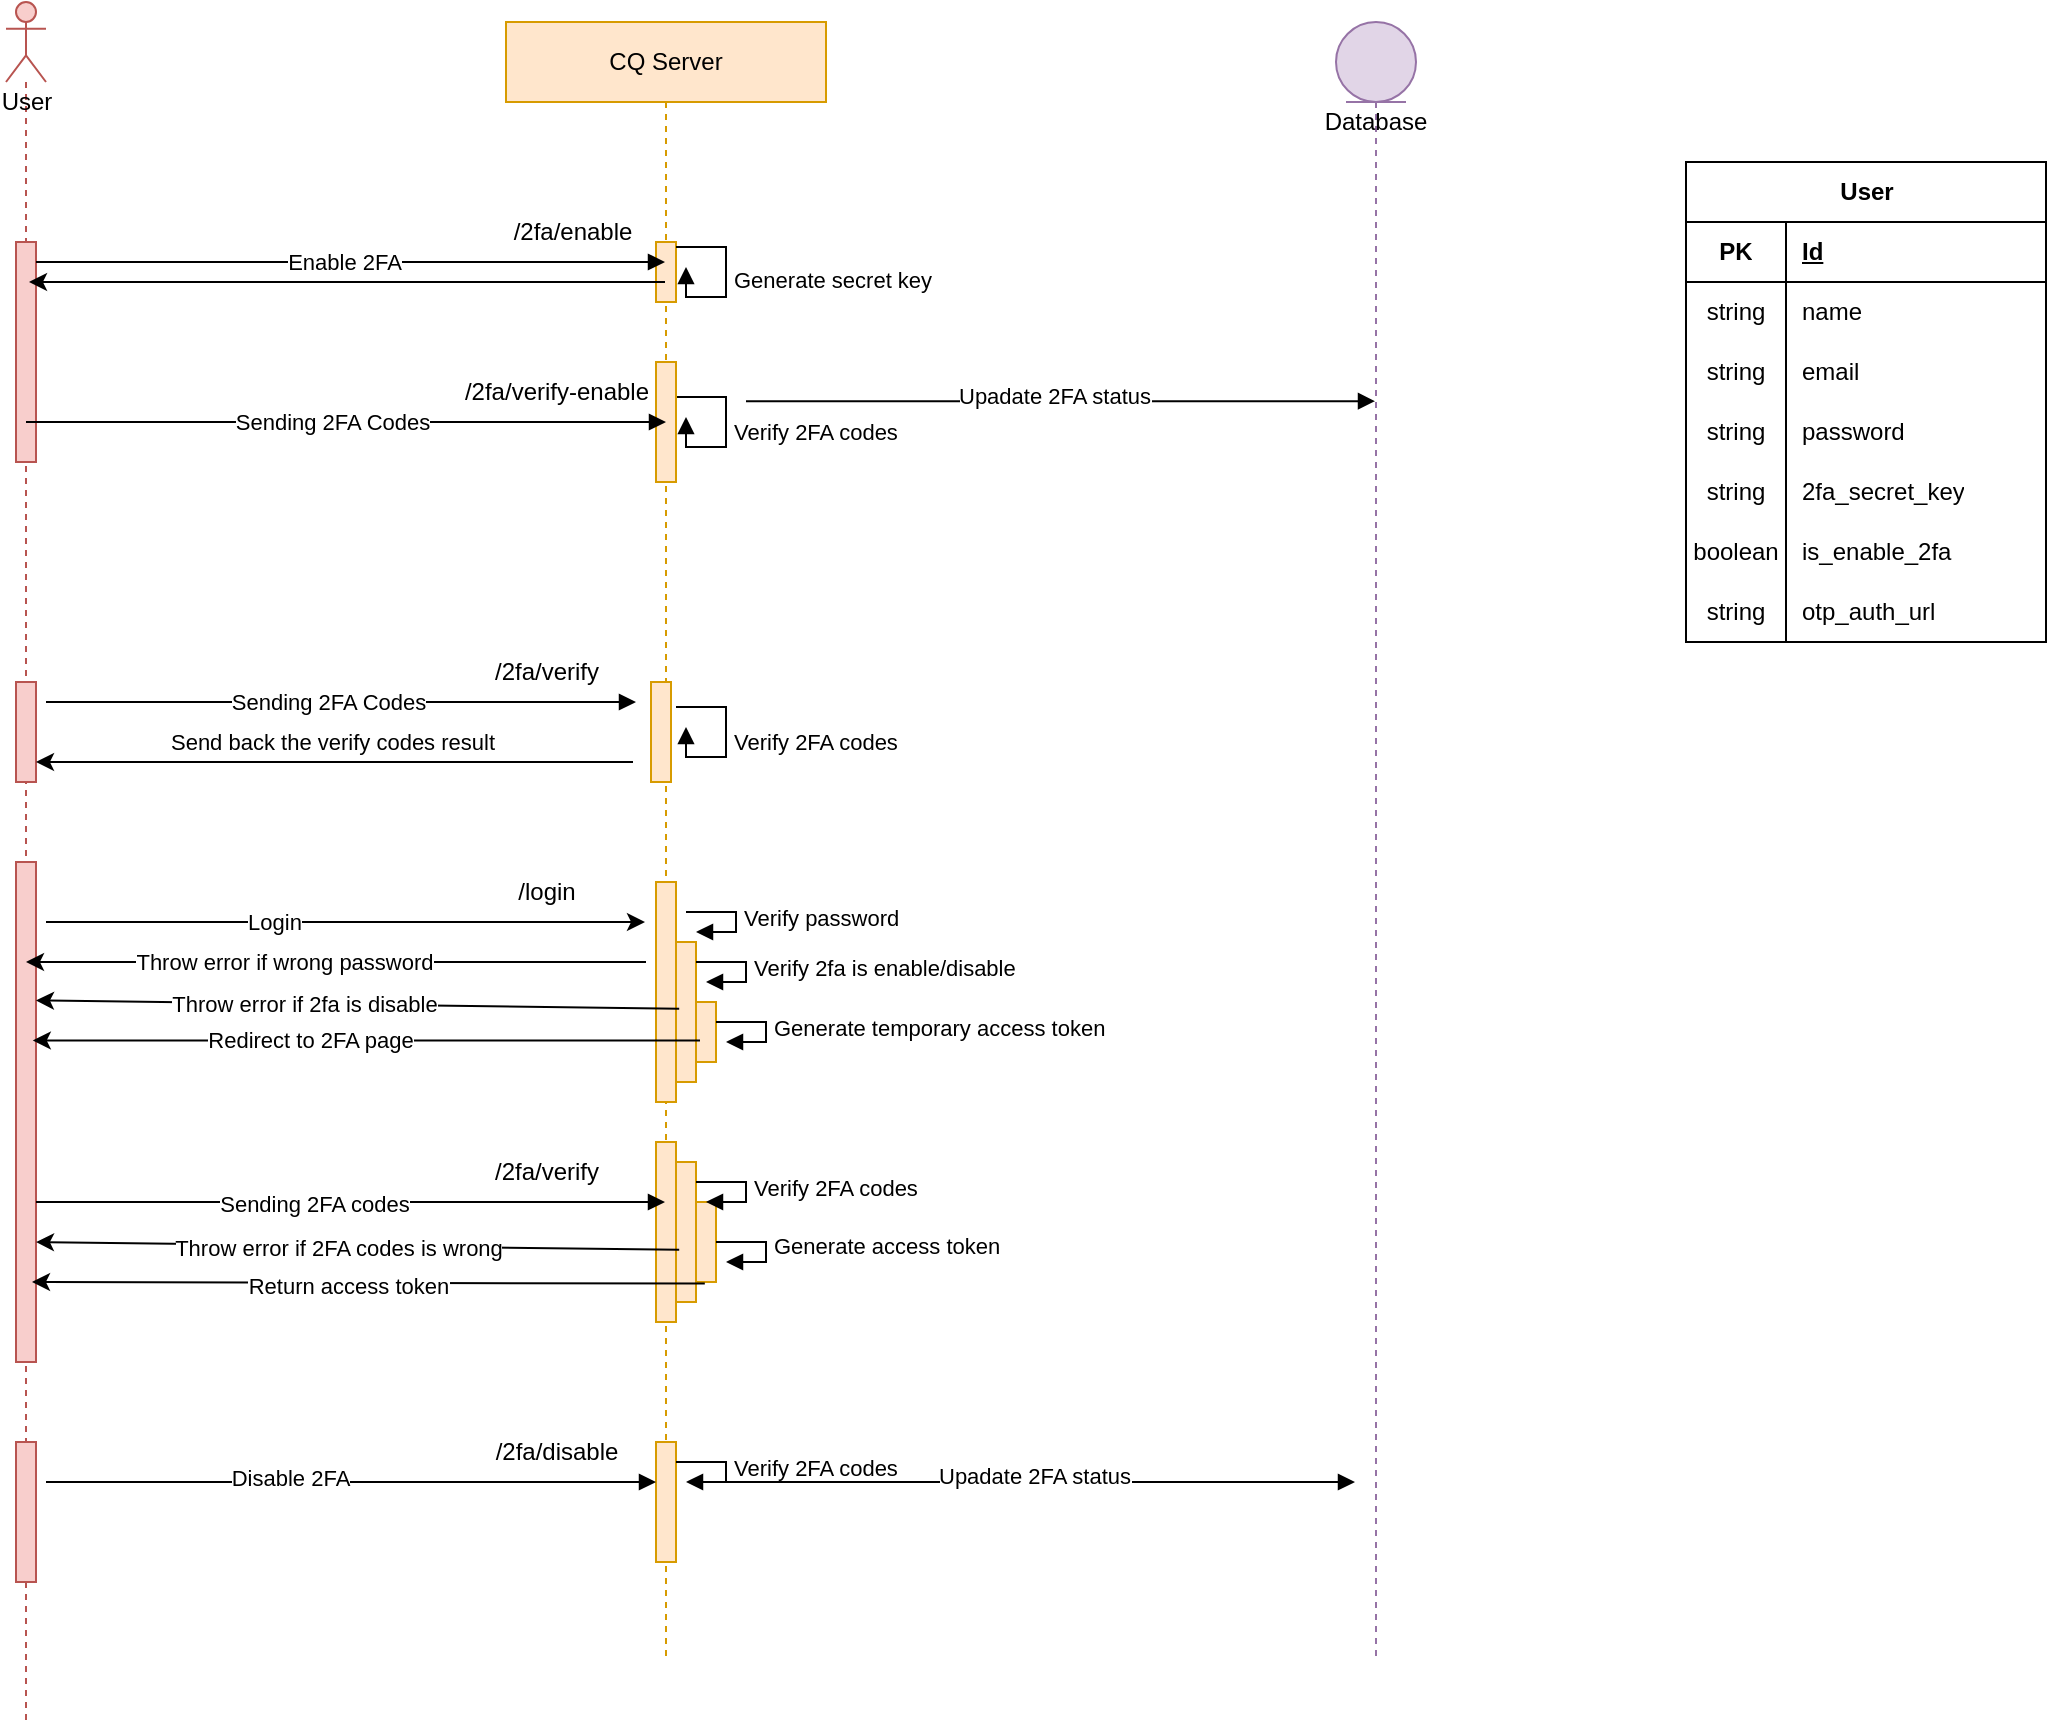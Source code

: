<mxfile version="24.7.6">
  <diagram name="Page-1" id="0Bnyg_5KxDAGfdB3GQrT">
    <mxGraphModel dx="2701" dy="924" grid="1" gridSize="10" guides="1" tooltips="1" connect="1" arrows="1" fold="1" page="1" pageScale="1" pageWidth="850" pageHeight="1100" math="0" shadow="0">
      <root>
        <mxCell id="0" />
        <mxCell id="1" parent="0" />
        <mxCell id="78_CdCyPFsRvzOvAjw7i-1" value="User" style="shape=umlLifeline;participant=umlActor;perimeter=lifelinePerimeter;html=1;container=1;collapsible=0;recursiveResize=0;verticalAlign=top;spacingTop=36;outlineConnect=0;size=40;fillColor=#f8cecc;strokeColor=#b85450;" vertex="1" parent="1">
          <mxGeometry x="-120" y="200" width="20" height="860" as="geometry" />
        </mxCell>
        <mxCell id="78_CdCyPFsRvzOvAjw7i-56" value="" style="html=1;points=[];perimeter=orthogonalPerimeter;fillColor=#f8cecc;strokeColor=#b85450;" vertex="1" parent="78_CdCyPFsRvzOvAjw7i-1">
          <mxGeometry x="5" y="120" width="10" height="110" as="geometry" />
        </mxCell>
        <mxCell id="78_CdCyPFsRvzOvAjw7i-80" value="" style="html=1;points=[];perimeter=orthogonalPerimeter;fillColor=#f8cecc;strokeColor=#b85450;" vertex="1" parent="78_CdCyPFsRvzOvAjw7i-1">
          <mxGeometry x="5" y="430" width="10" height="250" as="geometry" />
        </mxCell>
        <mxCell id="78_CdCyPFsRvzOvAjw7i-134" value="" style="html=1;points=[];perimeter=orthogonalPerimeter;fillColor=#f8cecc;strokeColor=#b85450;" vertex="1" parent="78_CdCyPFsRvzOvAjw7i-1">
          <mxGeometry x="5" y="340" width="10" height="50" as="geometry" />
        </mxCell>
        <mxCell id="78_CdCyPFsRvzOvAjw7i-158" value="" style="html=1;points=[];perimeter=orthogonalPerimeter;fillColor=#f8cecc;strokeColor=#b85450;" vertex="1" parent="78_CdCyPFsRvzOvAjw7i-1">
          <mxGeometry x="5" y="720" width="10" height="70" as="geometry" />
        </mxCell>
        <mxCell id="78_CdCyPFsRvzOvAjw7i-3" value="CQ Server" style="shape=umlLifeline;perimeter=lifelinePerimeter;whiteSpace=wrap;html=1;container=1;collapsible=0;recursiveResize=0;outlineConnect=0;fillColor=#ffe6cc;strokeColor=#d79b00;" vertex="1" parent="1">
          <mxGeometry x="130" y="210" width="160" height="820" as="geometry" />
        </mxCell>
        <mxCell id="78_CdCyPFsRvzOvAjw7i-61" value="" style="html=1;points=[];perimeter=orthogonalPerimeter;fillColor=#ffe6cc;strokeColor=#d79b00;" vertex="1" parent="78_CdCyPFsRvzOvAjw7i-3">
          <mxGeometry x="75" y="110" width="10" height="30" as="geometry" />
        </mxCell>
        <mxCell id="78_CdCyPFsRvzOvAjw7i-84" value="" style="html=1;points=[];perimeter=orthogonalPerimeter;fillColor=#ffe6cc;strokeColor=#d79b00;" vertex="1" parent="78_CdCyPFsRvzOvAjw7i-3">
          <mxGeometry x="75" y="430" width="10" height="110" as="geometry" />
        </mxCell>
        <mxCell id="78_CdCyPFsRvzOvAjw7i-92" value="Verify 2FA codes" style="edgeStyle=orthogonalEdgeStyle;html=1;align=left;spacingLeft=2;endArrow=block;rounded=0;entryX=1;entryY=0;" edge="1" parent="78_CdCyPFsRvzOvAjw7i-3">
          <mxGeometry x="-0.012" relative="1" as="geometry">
            <mxPoint x="85" y="187.5" as="sourcePoint" />
            <Array as="points">
              <mxPoint x="110" y="187.5" />
              <mxPoint x="110" y="212.5" />
              <mxPoint x="90" y="212.5" />
            </Array>
            <mxPoint x="90" y="197.5" as="targetPoint" />
            <mxPoint as="offset" />
          </mxGeometry>
        </mxCell>
        <mxCell id="78_CdCyPFsRvzOvAjw7i-100" value="" style="html=1;points=[];perimeter=orthogonalPerimeter;fillColor=#ffe6cc;strokeColor=#d79b00;" vertex="1" parent="78_CdCyPFsRvzOvAjw7i-3">
          <mxGeometry x="75" y="560" width="10" height="90" as="geometry" />
        </mxCell>
        <mxCell id="78_CdCyPFsRvzOvAjw7i-135" value="" style="html=1;points=[];perimeter=orthogonalPerimeter;fillColor=#ffe6cc;strokeColor=#d79b00;" vertex="1" parent="78_CdCyPFsRvzOvAjw7i-3">
          <mxGeometry x="72.5" y="330" width="10" height="50" as="geometry" />
        </mxCell>
        <mxCell id="78_CdCyPFsRvzOvAjw7i-136" value="Verify 2FA codes" style="edgeStyle=orthogonalEdgeStyle;html=1;align=left;spacingLeft=2;endArrow=block;rounded=0;entryX=1;entryY=0;" edge="1" parent="78_CdCyPFsRvzOvAjw7i-3">
          <mxGeometry x="-0.012" relative="1" as="geometry">
            <mxPoint x="85" y="342.5" as="sourcePoint" />
            <Array as="points">
              <mxPoint x="110" y="342.5" />
              <mxPoint x="110" y="367.5" />
              <mxPoint x="90" y="367.5" />
            </Array>
            <mxPoint x="90" y="352.5" as="targetPoint" />
            <mxPoint as="offset" />
          </mxGeometry>
        </mxCell>
        <mxCell id="78_CdCyPFsRvzOvAjw7i-149" value="/2fa/enable" style="text;html=1;align=center;verticalAlign=middle;resizable=0;points=[];autosize=1;strokeColor=none;fillColor=none;" vertex="1" parent="78_CdCyPFsRvzOvAjw7i-3">
          <mxGeometry x="-7.5" y="90" width="80" height="30" as="geometry" />
        </mxCell>
        <mxCell id="78_CdCyPFsRvzOvAjw7i-150" value="Generate secret key" style="edgeStyle=orthogonalEdgeStyle;html=1;align=left;spacingLeft=2;endArrow=block;rounded=0;entryX=1;entryY=0;" edge="1" parent="78_CdCyPFsRvzOvAjw7i-3">
          <mxGeometry x="-0.012" relative="1" as="geometry">
            <mxPoint x="85" y="112.48" as="sourcePoint" />
            <Array as="points">
              <mxPoint x="110" y="112.48" />
              <mxPoint x="110" y="137.48" />
              <mxPoint x="90" y="137.48" />
            </Array>
            <mxPoint x="90" y="122.48" as="targetPoint" />
            <mxPoint as="offset" />
          </mxGeometry>
        </mxCell>
        <mxCell id="78_CdCyPFsRvzOvAjw7i-151" value="" style="html=1;points=[];perimeter=orthogonalPerimeter;fillColor=#ffe6cc;strokeColor=#d79b00;" vertex="1" parent="78_CdCyPFsRvzOvAjw7i-3">
          <mxGeometry x="75" y="170" width="10" height="60" as="geometry" />
        </mxCell>
        <mxCell id="78_CdCyPFsRvzOvAjw7i-152" value="/2fa/verify-enable" style="text;html=1;align=center;verticalAlign=middle;resizable=0;points=[];autosize=1;strokeColor=none;fillColor=none;" vertex="1" parent="78_CdCyPFsRvzOvAjw7i-3">
          <mxGeometry x="-35" y="170" width="120" height="30" as="geometry" />
        </mxCell>
        <mxCell id="78_CdCyPFsRvzOvAjw7i-89" value="Verify password" style="edgeStyle=orthogonalEdgeStyle;html=1;align=left;spacingLeft=2;endArrow=block;rounded=0;entryX=1;entryY=0;" edge="1" parent="78_CdCyPFsRvzOvAjw7i-3">
          <mxGeometry relative="1" as="geometry">
            <mxPoint x="90" y="445" as="sourcePoint" />
            <Array as="points">
              <mxPoint x="115" y="445" />
              <mxPoint x="115" y="455" />
            </Array>
            <mxPoint x="95" y="455" as="targetPoint" />
          </mxGeometry>
        </mxCell>
        <mxCell id="78_CdCyPFsRvzOvAjw7i-154" value="/2fa/verify" style="text;html=1;align=center;verticalAlign=middle;resizable=0;points=[];autosize=1;strokeColor=none;fillColor=none;" vertex="1" parent="78_CdCyPFsRvzOvAjw7i-3">
          <mxGeometry x="-20" y="310" width="80" height="30" as="geometry" />
        </mxCell>
        <mxCell id="78_CdCyPFsRvzOvAjw7i-156" value="/login" style="text;html=1;align=center;verticalAlign=middle;resizable=0;points=[];autosize=1;strokeColor=none;fillColor=none;" vertex="1" parent="78_CdCyPFsRvzOvAjw7i-3">
          <mxGeometry x="-5" y="420" width="50" height="30" as="geometry" />
        </mxCell>
        <mxCell id="78_CdCyPFsRvzOvAjw7i-157" value="/2fa/verify" style="text;html=1;align=center;verticalAlign=middle;resizable=0;points=[];autosize=1;strokeColor=none;fillColor=none;" vertex="1" parent="78_CdCyPFsRvzOvAjw7i-3">
          <mxGeometry x="-20" y="560" width="80" height="30" as="geometry" />
        </mxCell>
        <mxCell id="78_CdCyPFsRvzOvAjw7i-160" value="" style="html=1;points=[];perimeter=orthogonalPerimeter;fillColor=#ffe6cc;strokeColor=#d79b00;" vertex="1" parent="78_CdCyPFsRvzOvAjw7i-3">
          <mxGeometry x="75" y="710" width="10" height="60" as="geometry" />
        </mxCell>
        <mxCell id="78_CdCyPFsRvzOvAjw7i-162" value="/2fa/disable" style="text;html=1;align=center;verticalAlign=middle;resizable=0;points=[];autosize=1;strokeColor=none;fillColor=none;" vertex="1" parent="78_CdCyPFsRvzOvAjw7i-3">
          <mxGeometry x="-15" y="700" width="80" height="30" as="geometry" />
        </mxCell>
        <mxCell id="78_CdCyPFsRvzOvAjw7i-168" value="Verify 2FA codes" style="edgeStyle=orthogonalEdgeStyle;html=1;align=left;spacingLeft=2;endArrow=block;rounded=0;entryX=1;entryY=0;" edge="1" parent="78_CdCyPFsRvzOvAjw7i-3">
          <mxGeometry relative="1" as="geometry">
            <mxPoint x="85" y="720" as="sourcePoint" />
            <Array as="points">
              <mxPoint x="110" y="720" />
              <mxPoint x="110" y="730" />
            </Array>
            <mxPoint x="90" y="730" as="targetPoint" />
          </mxGeometry>
        </mxCell>
        <mxCell id="78_CdCyPFsRvzOvAjw7i-191" value="" style="html=1;points=[];perimeter=orthogonalPerimeter;fillColor=#ffe6cc;strokeColor=#d79b00;" vertex="1" parent="78_CdCyPFsRvzOvAjw7i-3">
          <mxGeometry x="85" y="460" width="10" height="70" as="geometry" />
        </mxCell>
        <mxCell id="78_CdCyPFsRvzOvAjw7i-190" value="Verify 2fa is enable/disable" style="edgeStyle=orthogonalEdgeStyle;html=1;align=left;spacingLeft=2;endArrow=block;rounded=0;entryX=1;entryY=0;" edge="1" parent="78_CdCyPFsRvzOvAjw7i-3">
          <mxGeometry relative="1" as="geometry">
            <mxPoint x="95" y="470" as="sourcePoint" />
            <Array as="points">
              <mxPoint x="120" y="470" />
              <mxPoint x="120" y="480" />
            </Array>
            <mxPoint x="100" y="480" as="targetPoint" />
          </mxGeometry>
        </mxCell>
        <mxCell id="78_CdCyPFsRvzOvAjw7i-196" value="" style="endArrow=classic;html=1;rounded=0;" edge="1" parent="78_CdCyPFsRvzOvAjw7i-3" target="78_CdCyPFsRvzOvAjw7i-1">
          <mxGeometry width="50" height="50" relative="1" as="geometry">
            <mxPoint x="70" y="470" as="sourcePoint" />
            <mxPoint x="132.5" y="420" as="targetPoint" />
          </mxGeometry>
        </mxCell>
        <mxCell id="78_CdCyPFsRvzOvAjw7i-197" value="Throw error if wrong password" style="edgeLabel;html=1;align=center;verticalAlign=middle;resizable=0;points=[];" vertex="1" connectable="0" parent="78_CdCyPFsRvzOvAjw7i-196">
          <mxGeometry x="0.169" relative="1" as="geometry">
            <mxPoint as="offset" />
          </mxGeometry>
        </mxCell>
        <mxCell id="78_CdCyPFsRvzOvAjw7i-200" value="" style="html=1;points=[];perimeter=orthogonalPerimeter;fillColor=#ffe6cc;strokeColor=#d79b00;" vertex="1" parent="78_CdCyPFsRvzOvAjw7i-3">
          <mxGeometry x="95" y="490" width="10" height="30" as="geometry" />
        </mxCell>
        <mxCell id="78_CdCyPFsRvzOvAjw7i-155" value="Generate temporary access token" style="edgeStyle=orthogonalEdgeStyle;html=1;align=left;spacingLeft=2;endArrow=block;rounded=0;entryX=1;entryY=0;" edge="1" parent="78_CdCyPFsRvzOvAjw7i-3">
          <mxGeometry relative="1" as="geometry">
            <mxPoint x="105" y="500" as="sourcePoint" />
            <Array as="points">
              <mxPoint x="130" y="500" />
              <mxPoint x="130" y="510" />
            </Array>
            <mxPoint x="110" y="510" as="targetPoint" />
          </mxGeometry>
        </mxCell>
        <mxCell id="78_CdCyPFsRvzOvAjw7i-203" value="" style="html=1;points=[];perimeter=orthogonalPerimeter;fillColor=#ffe6cc;strokeColor=#d79b00;" vertex="1" parent="78_CdCyPFsRvzOvAjw7i-3">
          <mxGeometry x="85" y="570" width="10" height="70" as="geometry" />
        </mxCell>
        <mxCell id="78_CdCyPFsRvzOvAjw7i-204" value="" style="html=1;points=[];perimeter=orthogonalPerimeter;fillColor=#ffe6cc;strokeColor=#d79b00;" vertex="1" parent="78_CdCyPFsRvzOvAjw7i-3">
          <mxGeometry x="95" y="590" width="10" height="40" as="geometry" />
        </mxCell>
        <mxCell id="78_CdCyPFsRvzOvAjw7i-208" value="Generate access token" style="edgeStyle=orthogonalEdgeStyle;html=1;align=left;spacingLeft=2;endArrow=block;rounded=0;entryX=1;entryY=0;" edge="1" parent="78_CdCyPFsRvzOvAjw7i-3">
          <mxGeometry x="-0.012" relative="1" as="geometry">
            <mxPoint x="105" y="610" as="sourcePoint" />
            <Array as="points">
              <mxPoint x="130" y="610" />
              <mxPoint x="130" y="620" />
            </Array>
            <mxPoint x="110" y="620" as="targetPoint" />
            <mxPoint as="offset" />
          </mxGeometry>
        </mxCell>
        <mxCell id="78_CdCyPFsRvzOvAjw7i-99" value="Verify 2FA codes" style="edgeStyle=orthogonalEdgeStyle;html=1;align=left;spacingLeft=2;endArrow=block;rounded=0;entryX=1;entryY=0;" edge="1" parent="78_CdCyPFsRvzOvAjw7i-3">
          <mxGeometry relative="1" as="geometry">
            <mxPoint x="95" y="580" as="sourcePoint" />
            <Array as="points">
              <mxPoint x="120" y="580" />
              <mxPoint x="120" y="590" />
            </Array>
            <mxPoint x="100" y="590" as="targetPoint" />
          </mxGeometry>
        </mxCell>
        <mxCell id="78_CdCyPFsRvzOvAjw7i-209" value="" style="endArrow=classic;html=1;rounded=0;exitX=0.44;exitY=1.02;exitDx=0;exitDy=0;exitPerimeter=0;" edge="1" parent="78_CdCyPFsRvzOvAjw7i-3" source="78_CdCyPFsRvzOvAjw7i-204">
          <mxGeometry width="50" height="50" relative="1" as="geometry">
            <mxPoint x="85" y="634" as="sourcePoint" />
            <mxPoint x="-237" y="630" as="targetPoint" />
          </mxGeometry>
        </mxCell>
        <mxCell id="78_CdCyPFsRvzOvAjw7i-210" value="Return access token" style="edgeLabel;html=1;align=center;verticalAlign=middle;resizable=0;points=[];" vertex="1" connectable="0" parent="78_CdCyPFsRvzOvAjw7i-209">
          <mxGeometry x="0.064" y="1" relative="1" as="geometry">
            <mxPoint as="offset" />
          </mxGeometry>
        </mxCell>
        <mxCell id="78_CdCyPFsRvzOvAjw7i-22" value="Database" style="shape=umlLifeline;participant=umlEntity;perimeter=lifelinePerimeter;whiteSpace=wrap;html=1;container=1;collapsible=0;recursiveResize=0;verticalAlign=top;spacingTop=36;outlineConnect=0;fillColor=#e1d5e7;strokeColor=#9673a6;" vertex="1" parent="1">
          <mxGeometry x="545" y="210" width="40" height="820" as="geometry" />
        </mxCell>
        <mxCell id="78_CdCyPFsRvzOvAjw7i-73" value="" style="html=1;verticalAlign=bottom;endArrow=block;rounded=0;" edge="1" parent="1" target="78_CdCyPFsRvzOvAjw7i-3">
          <mxGeometry relative="1" as="geometry">
            <mxPoint x="-105" y="330" as="sourcePoint" />
            <mxPoint x="190" y="330" as="targetPoint" />
          </mxGeometry>
        </mxCell>
        <mxCell id="78_CdCyPFsRvzOvAjw7i-74" value="" style="endArrow=classic;html=1;rounded=0;entryX=1.1;entryY=0.117;entryDx=0;entryDy=0;entryPerimeter=0;" edge="1" parent="1" source="78_CdCyPFsRvzOvAjw7i-3">
          <mxGeometry relative="1" as="geometry">
            <mxPoint x="190" y="340" as="sourcePoint" />
            <mxPoint x="-108.5" y="340.0" as="targetPoint" />
          </mxGeometry>
        </mxCell>
        <mxCell id="78_CdCyPFsRvzOvAjw7i-75" value="Enable 2FA" style="edgeLabel;html=1;align=center;verticalAlign=middle;resizable=0;points=[];" vertex="1" connectable="0" parent="78_CdCyPFsRvzOvAjw7i-74">
          <mxGeometry x="0.019" y="1" relative="1" as="geometry">
            <mxPoint x="1" y="-11" as="offset" />
          </mxGeometry>
        </mxCell>
        <mxCell id="78_CdCyPFsRvzOvAjw7i-78" value="" style="html=1;verticalAlign=bottom;endArrow=block;rounded=0;" edge="1" parent="1">
          <mxGeometry relative="1" as="geometry">
            <mxPoint x="250" y="399.6" as="sourcePoint" />
            <mxPoint x="564.5" y="399.6" as="targetPoint" />
          </mxGeometry>
        </mxCell>
        <mxCell id="78_CdCyPFsRvzOvAjw7i-79" value="Upadate 2FA status" style="edgeLabel;html=1;align=center;verticalAlign=middle;resizable=0;points=[];" vertex="1" connectable="0" parent="78_CdCyPFsRvzOvAjw7i-78">
          <mxGeometry x="-0.025" y="3" relative="1" as="geometry">
            <mxPoint as="offset" />
          </mxGeometry>
        </mxCell>
        <mxCell id="78_CdCyPFsRvzOvAjw7i-82" value="" style="endArrow=classic;html=1;rounded=0;" edge="1" parent="1">
          <mxGeometry width="50" height="50" relative="1" as="geometry">
            <mxPoint x="-100" y="660" as="sourcePoint" />
            <mxPoint x="199.5" y="660" as="targetPoint" />
          </mxGeometry>
        </mxCell>
        <mxCell id="78_CdCyPFsRvzOvAjw7i-83" value="Login" style="edgeLabel;html=1;align=center;verticalAlign=middle;resizable=0;points=[];" vertex="1" connectable="0" parent="78_CdCyPFsRvzOvAjw7i-82">
          <mxGeometry x="-0.239" relative="1" as="geometry">
            <mxPoint as="offset" />
          </mxGeometry>
        </mxCell>
        <mxCell id="78_CdCyPFsRvzOvAjw7i-97" value="" style="html=1;verticalAlign=bottom;endArrow=block;rounded=0;" edge="1" parent="1" target="78_CdCyPFsRvzOvAjw7i-3">
          <mxGeometry relative="1" as="geometry">
            <mxPoint x="-105" y="800" as="sourcePoint" />
            <mxPoint x="190" y="800" as="targetPoint" />
          </mxGeometry>
        </mxCell>
        <mxCell id="78_CdCyPFsRvzOvAjw7i-98" value="Sending 2FA codes" style="edgeLabel;html=1;align=center;verticalAlign=middle;resizable=0;points=[];" vertex="1" connectable="0" parent="78_CdCyPFsRvzOvAjw7i-97">
          <mxGeometry x="-0.117" y="-1" relative="1" as="geometry">
            <mxPoint as="offset" />
          </mxGeometry>
        </mxCell>
        <mxCell id="78_CdCyPFsRvzOvAjw7i-104" value="User" style="shape=table;startSize=30;container=1;collapsible=1;childLayout=tableLayout;fixedRows=1;rowLines=0;fontStyle=1;align=center;resizeLast=1;html=1;" vertex="1" parent="1">
          <mxGeometry x="720" y="280" width="180" height="240" as="geometry" />
        </mxCell>
        <mxCell id="78_CdCyPFsRvzOvAjw7i-105" value="" style="shape=tableRow;horizontal=0;startSize=0;swimlaneHead=0;swimlaneBody=0;fillColor=none;collapsible=0;dropTarget=0;points=[[0,0.5],[1,0.5]];portConstraint=eastwest;top=0;left=0;right=0;bottom=1;" vertex="1" parent="78_CdCyPFsRvzOvAjw7i-104">
          <mxGeometry y="30" width="180" height="30" as="geometry" />
        </mxCell>
        <mxCell id="78_CdCyPFsRvzOvAjw7i-106" value="PK" style="shape=partialRectangle;connectable=0;fillColor=none;top=0;left=0;bottom=0;right=0;fontStyle=1;overflow=hidden;whiteSpace=wrap;html=1;" vertex="1" parent="78_CdCyPFsRvzOvAjw7i-105">
          <mxGeometry width="50" height="30" as="geometry">
            <mxRectangle width="50" height="30" as="alternateBounds" />
          </mxGeometry>
        </mxCell>
        <mxCell id="78_CdCyPFsRvzOvAjw7i-107" value="Id" style="shape=partialRectangle;connectable=0;fillColor=none;top=0;left=0;bottom=0;right=0;align=left;spacingLeft=6;fontStyle=5;overflow=hidden;whiteSpace=wrap;html=1;" vertex="1" parent="78_CdCyPFsRvzOvAjw7i-105">
          <mxGeometry x="50" width="130" height="30" as="geometry">
            <mxRectangle width="130" height="30" as="alternateBounds" />
          </mxGeometry>
        </mxCell>
        <mxCell id="78_CdCyPFsRvzOvAjw7i-108" value="" style="shape=tableRow;horizontal=0;startSize=0;swimlaneHead=0;swimlaneBody=0;fillColor=none;collapsible=0;dropTarget=0;points=[[0,0.5],[1,0.5]];portConstraint=eastwest;top=0;left=0;right=0;bottom=0;" vertex="1" parent="78_CdCyPFsRvzOvAjw7i-104">
          <mxGeometry y="60" width="180" height="30" as="geometry" />
        </mxCell>
        <mxCell id="78_CdCyPFsRvzOvAjw7i-109" value="string" style="shape=partialRectangle;connectable=0;fillColor=none;top=0;left=0;bottom=0;right=0;editable=1;overflow=hidden;whiteSpace=wrap;html=1;" vertex="1" parent="78_CdCyPFsRvzOvAjw7i-108">
          <mxGeometry width="50" height="30" as="geometry">
            <mxRectangle width="50" height="30" as="alternateBounds" />
          </mxGeometry>
        </mxCell>
        <mxCell id="78_CdCyPFsRvzOvAjw7i-110" value="name" style="shape=partialRectangle;connectable=0;fillColor=none;top=0;left=0;bottom=0;right=0;align=left;spacingLeft=6;overflow=hidden;whiteSpace=wrap;html=1;" vertex="1" parent="78_CdCyPFsRvzOvAjw7i-108">
          <mxGeometry x="50" width="130" height="30" as="geometry">
            <mxRectangle width="130" height="30" as="alternateBounds" />
          </mxGeometry>
        </mxCell>
        <mxCell id="78_CdCyPFsRvzOvAjw7i-111" value="" style="shape=tableRow;horizontal=0;startSize=0;swimlaneHead=0;swimlaneBody=0;fillColor=none;collapsible=0;dropTarget=0;points=[[0,0.5],[1,0.5]];portConstraint=eastwest;top=0;left=0;right=0;bottom=0;" vertex="1" parent="78_CdCyPFsRvzOvAjw7i-104">
          <mxGeometry y="90" width="180" height="30" as="geometry" />
        </mxCell>
        <mxCell id="78_CdCyPFsRvzOvAjw7i-112" value="string" style="shape=partialRectangle;connectable=0;fillColor=none;top=0;left=0;bottom=0;right=0;editable=1;overflow=hidden;whiteSpace=wrap;html=1;" vertex="1" parent="78_CdCyPFsRvzOvAjw7i-111">
          <mxGeometry width="50" height="30" as="geometry">
            <mxRectangle width="50" height="30" as="alternateBounds" />
          </mxGeometry>
        </mxCell>
        <mxCell id="78_CdCyPFsRvzOvAjw7i-113" value="email" style="shape=partialRectangle;connectable=0;fillColor=none;top=0;left=0;bottom=0;right=0;align=left;spacingLeft=6;overflow=hidden;whiteSpace=wrap;html=1;" vertex="1" parent="78_CdCyPFsRvzOvAjw7i-111">
          <mxGeometry x="50" width="130" height="30" as="geometry">
            <mxRectangle width="130" height="30" as="alternateBounds" />
          </mxGeometry>
        </mxCell>
        <mxCell id="78_CdCyPFsRvzOvAjw7i-114" value="" style="shape=tableRow;horizontal=0;startSize=0;swimlaneHead=0;swimlaneBody=0;fillColor=none;collapsible=0;dropTarget=0;points=[[0,0.5],[1,0.5]];portConstraint=eastwest;top=0;left=0;right=0;bottom=0;" vertex="1" parent="78_CdCyPFsRvzOvAjw7i-104">
          <mxGeometry y="120" width="180" height="30" as="geometry" />
        </mxCell>
        <mxCell id="78_CdCyPFsRvzOvAjw7i-115" value="string" style="shape=partialRectangle;connectable=0;fillColor=none;top=0;left=0;bottom=0;right=0;editable=1;overflow=hidden;whiteSpace=wrap;html=1;" vertex="1" parent="78_CdCyPFsRvzOvAjw7i-114">
          <mxGeometry width="50" height="30" as="geometry">
            <mxRectangle width="50" height="30" as="alternateBounds" />
          </mxGeometry>
        </mxCell>
        <mxCell id="78_CdCyPFsRvzOvAjw7i-116" value="password" style="shape=partialRectangle;connectable=0;fillColor=none;top=0;left=0;bottom=0;right=0;align=left;spacingLeft=6;overflow=hidden;whiteSpace=wrap;html=1;" vertex="1" parent="78_CdCyPFsRvzOvAjw7i-114">
          <mxGeometry x="50" width="130" height="30" as="geometry">
            <mxRectangle width="130" height="30" as="alternateBounds" />
          </mxGeometry>
        </mxCell>
        <mxCell id="78_CdCyPFsRvzOvAjw7i-117" value="" style="shape=tableRow;horizontal=0;startSize=0;swimlaneHead=0;swimlaneBody=0;fillColor=none;collapsible=0;dropTarget=0;points=[[0,0.5],[1,0.5]];portConstraint=eastwest;top=0;left=0;right=0;bottom=0;" vertex="1" parent="78_CdCyPFsRvzOvAjw7i-104">
          <mxGeometry y="150" width="180" height="30" as="geometry" />
        </mxCell>
        <mxCell id="78_CdCyPFsRvzOvAjw7i-118" value="string" style="shape=partialRectangle;connectable=0;fillColor=none;top=0;left=0;bottom=0;right=0;editable=1;overflow=hidden;whiteSpace=wrap;html=1;" vertex="1" parent="78_CdCyPFsRvzOvAjw7i-117">
          <mxGeometry width="50" height="30" as="geometry">
            <mxRectangle width="50" height="30" as="alternateBounds" />
          </mxGeometry>
        </mxCell>
        <mxCell id="78_CdCyPFsRvzOvAjw7i-119" value="2fa_secret_key" style="shape=partialRectangle;connectable=0;fillColor=none;top=0;left=0;bottom=0;right=0;align=left;spacingLeft=6;overflow=hidden;whiteSpace=wrap;html=1;" vertex="1" parent="78_CdCyPFsRvzOvAjw7i-117">
          <mxGeometry x="50" width="130" height="30" as="geometry">
            <mxRectangle width="130" height="30" as="alternateBounds" />
          </mxGeometry>
        </mxCell>
        <mxCell id="78_CdCyPFsRvzOvAjw7i-120" value="" style="shape=tableRow;horizontal=0;startSize=0;swimlaneHead=0;swimlaneBody=0;fillColor=none;collapsible=0;dropTarget=0;points=[[0,0.5],[1,0.5]];portConstraint=eastwest;top=0;left=0;right=0;bottom=0;" vertex="1" parent="78_CdCyPFsRvzOvAjw7i-104">
          <mxGeometry y="180" width="180" height="30" as="geometry" />
        </mxCell>
        <mxCell id="78_CdCyPFsRvzOvAjw7i-121" value="" style="shape=partialRectangle;connectable=0;fillColor=none;top=0;left=0;bottom=0;right=0;editable=1;overflow=hidden;whiteSpace=wrap;html=1;" vertex="1" parent="78_CdCyPFsRvzOvAjw7i-120">
          <mxGeometry width="50" height="30" as="geometry">
            <mxRectangle width="50" height="30" as="alternateBounds" />
          </mxGeometry>
        </mxCell>
        <mxCell id="78_CdCyPFsRvzOvAjw7i-122" value="" style="shape=partialRectangle;connectable=0;fillColor=none;top=0;left=0;bottom=0;right=0;align=left;spacingLeft=6;overflow=hidden;whiteSpace=wrap;html=1;" vertex="1" parent="78_CdCyPFsRvzOvAjw7i-120">
          <mxGeometry x="50" width="130" height="30" as="geometry">
            <mxRectangle width="130" height="30" as="alternateBounds" />
          </mxGeometry>
        </mxCell>
        <mxCell id="78_CdCyPFsRvzOvAjw7i-126" value="" style="shape=tableRow;horizontal=0;startSize=0;swimlaneHead=0;swimlaneBody=0;fillColor=none;collapsible=0;dropTarget=0;points=[[0,0.5],[1,0.5]];portConstraint=eastwest;top=0;left=0;right=0;bottom=0;" vertex="1" parent="78_CdCyPFsRvzOvAjw7i-104">
          <mxGeometry y="210" width="180" height="30" as="geometry" />
        </mxCell>
        <mxCell id="78_CdCyPFsRvzOvAjw7i-127" value="" style="shape=partialRectangle;connectable=0;fillColor=none;top=0;left=0;bottom=0;right=0;editable=1;overflow=hidden;whiteSpace=wrap;html=1;" vertex="1" parent="78_CdCyPFsRvzOvAjw7i-126">
          <mxGeometry width="50" height="30" as="geometry">
            <mxRectangle width="50" height="30" as="alternateBounds" />
          </mxGeometry>
        </mxCell>
        <mxCell id="78_CdCyPFsRvzOvAjw7i-128" value="" style="shape=partialRectangle;connectable=0;fillColor=none;top=0;left=0;bottom=0;right=0;align=left;spacingLeft=6;overflow=hidden;whiteSpace=wrap;html=1;" vertex="1" parent="78_CdCyPFsRvzOvAjw7i-126">
          <mxGeometry x="50" width="130" height="30" as="geometry">
            <mxRectangle width="130" height="30" as="alternateBounds" />
          </mxGeometry>
        </mxCell>
        <mxCell id="78_CdCyPFsRvzOvAjw7i-130" value="boolean" style="shape=partialRectangle;connectable=0;fillColor=none;top=0;left=0;bottom=0;right=0;editable=1;overflow=hidden;whiteSpace=wrap;html=1;" vertex="1" parent="1">
          <mxGeometry x="720" y="460" width="50" height="30" as="geometry">
            <mxRectangle width="50" height="30" as="alternateBounds" />
          </mxGeometry>
        </mxCell>
        <mxCell id="78_CdCyPFsRvzOvAjw7i-131" value="is_enable_2fa" style="shape=partialRectangle;connectable=0;fillColor=none;top=0;left=0;bottom=0;right=0;align=left;spacingLeft=6;overflow=hidden;whiteSpace=wrap;html=1;" vertex="1" parent="1">
          <mxGeometry x="770" y="460" width="130" height="30" as="geometry">
            <mxRectangle width="130" height="30" as="alternateBounds" />
          </mxGeometry>
        </mxCell>
        <mxCell id="78_CdCyPFsRvzOvAjw7i-132" value="" style="html=1;verticalAlign=bottom;endArrow=block;rounded=0;" edge="1" parent="1">
          <mxGeometry relative="1" as="geometry">
            <mxPoint x="-110" y="410" as="sourcePoint" />
            <mxPoint x="210" y="410" as="targetPoint" />
          </mxGeometry>
        </mxCell>
        <mxCell id="78_CdCyPFsRvzOvAjw7i-133" value="Sending 2FA Codes" style="edgeLabel;html=1;align=center;verticalAlign=middle;resizable=0;points=[];" vertex="1" connectable="0" parent="78_CdCyPFsRvzOvAjw7i-132">
          <mxGeometry x="-0.044" relative="1" as="geometry">
            <mxPoint as="offset" />
          </mxGeometry>
        </mxCell>
        <mxCell id="78_CdCyPFsRvzOvAjw7i-142" value="" style="html=1;verticalAlign=bottom;endArrow=block;rounded=0;" edge="1" parent="1">
          <mxGeometry relative="1" as="geometry">
            <mxPoint x="-100" y="550" as="sourcePoint" />
            <mxPoint x="195" y="550" as="targetPoint" />
          </mxGeometry>
        </mxCell>
        <mxCell id="78_CdCyPFsRvzOvAjw7i-143" value="Sending 2FA Codes" style="edgeLabel;html=1;align=center;verticalAlign=middle;resizable=0;points=[];" vertex="1" connectable="0" parent="78_CdCyPFsRvzOvAjw7i-142">
          <mxGeometry x="-0.044" relative="1" as="geometry">
            <mxPoint as="offset" />
          </mxGeometry>
        </mxCell>
        <mxCell id="78_CdCyPFsRvzOvAjw7i-147" value="" style="endArrow=classic;html=1;rounded=0;entryX=1.1;entryY=0.117;entryDx=0;entryDy=0;entryPerimeter=0;" edge="1" parent="1">
          <mxGeometry relative="1" as="geometry">
            <mxPoint x="193.5" y="580" as="sourcePoint" />
            <mxPoint x="-105" y="580.0" as="targetPoint" />
          </mxGeometry>
        </mxCell>
        <mxCell id="78_CdCyPFsRvzOvAjw7i-148" value="Send back the verify codes result" style="edgeLabel;html=1;align=center;verticalAlign=middle;resizable=0;points=[];" vertex="1" connectable="0" parent="78_CdCyPFsRvzOvAjw7i-147">
          <mxGeometry x="0.019" y="1" relative="1" as="geometry">
            <mxPoint x="1" y="-11" as="offset" />
          </mxGeometry>
        </mxCell>
        <mxCell id="78_CdCyPFsRvzOvAjw7i-101" value="" style="endArrow=classic;html=1;rounded=0;exitX=0.16;exitY=0.627;exitDx=0;exitDy=0;exitPerimeter=0;" edge="1" parent="1" source="78_CdCyPFsRvzOvAjw7i-203">
          <mxGeometry width="50" height="50" relative="1" as="geometry">
            <mxPoint x="190" y="820" as="sourcePoint" />
            <mxPoint x="-105" y="820" as="targetPoint" />
          </mxGeometry>
        </mxCell>
        <mxCell id="78_CdCyPFsRvzOvAjw7i-102" value="Throw error if 2FA codes is wrong" style="edgeLabel;html=1;align=center;verticalAlign=middle;resizable=0;points=[];" vertex="1" connectable="0" parent="78_CdCyPFsRvzOvAjw7i-101">
          <mxGeometry x="0.064" y="1" relative="1" as="geometry">
            <mxPoint as="offset" />
          </mxGeometry>
        </mxCell>
        <mxCell id="78_CdCyPFsRvzOvAjw7i-159" value="" style="html=1;verticalAlign=bottom;endArrow=block;rounded=0;" edge="1" parent="1">
          <mxGeometry relative="1" as="geometry">
            <mxPoint x="-100" y="940" as="sourcePoint" />
            <mxPoint x="205" y="940" as="targetPoint" />
          </mxGeometry>
        </mxCell>
        <mxCell id="78_CdCyPFsRvzOvAjw7i-161" value="Disable 2FA" style="edgeLabel;html=1;align=center;verticalAlign=middle;resizable=0;points=[];" vertex="1" connectable="0" parent="78_CdCyPFsRvzOvAjw7i-159">
          <mxGeometry x="-0.201" y="2" relative="1" as="geometry">
            <mxPoint as="offset" />
          </mxGeometry>
        </mxCell>
        <mxCell id="78_CdCyPFsRvzOvAjw7i-169" value="" style="html=1;verticalAlign=bottom;endArrow=block;rounded=0;" edge="1" parent="1">
          <mxGeometry relative="1" as="geometry">
            <mxPoint x="240" y="940" as="sourcePoint" />
            <mxPoint x="554.5" y="940.0" as="targetPoint" />
          </mxGeometry>
        </mxCell>
        <mxCell id="78_CdCyPFsRvzOvAjw7i-170" value="Upadate 2FA status" style="edgeLabel;html=1;align=center;verticalAlign=middle;resizable=0;points=[];" vertex="1" connectable="0" parent="78_CdCyPFsRvzOvAjw7i-169">
          <mxGeometry x="-0.025" y="3" relative="1" as="geometry">
            <mxPoint as="offset" />
          </mxGeometry>
        </mxCell>
        <mxCell id="78_CdCyPFsRvzOvAjw7i-198" value="" style="endArrow=classic;html=1;rounded=0;exitX=1.16;exitY=0.576;exitDx=0;exitDy=0;exitPerimeter=0;" edge="1" parent="1" source="78_CdCyPFsRvzOvAjw7i-84">
          <mxGeometry width="50" height="50" relative="1" as="geometry">
            <mxPoint x="205" y="699.2" as="sourcePoint" />
            <mxPoint x="-105" y="699.2" as="targetPoint" />
          </mxGeometry>
        </mxCell>
        <mxCell id="78_CdCyPFsRvzOvAjw7i-199" value="Throw error if 2fa is disable" style="edgeLabel;html=1;align=center;verticalAlign=middle;resizable=0;points=[];" vertex="1" connectable="0" parent="78_CdCyPFsRvzOvAjw7i-198">
          <mxGeometry x="0.169" relative="1" as="geometry">
            <mxPoint as="offset" />
          </mxGeometry>
        </mxCell>
        <mxCell id="78_CdCyPFsRvzOvAjw7i-201" value="" style="endArrow=classic;html=1;rounded=0;exitX=0.2;exitY=0.64;exitDx=0;exitDy=0;exitPerimeter=0;entryX=0.84;entryY=0.357;entryDx=0;entryDy=0;entryPerimeter=0;" edge="1" parent="1" source="78_CdCyPFsRvzOvAjw7i-200" target="78_CdCyPFsRvzOvAjw7i-80">
          <mxGeometry width="50" height="50" relative="1" as="geometry">
            <mxPoint x="222" y="720" as="sourcePoint" />
            <mxPoint x="-100" y="721.2" as="targetPoint" />
          </mxGeometry>
        </mxCell>
        <mxCell id="78_CdCyPFsRvzOvAjw7i-202" value="Redirect to 2FA page" style="edgeLabel;html=1;align=center;verticalAlign=middle;resizable=0;points=[];" vertex="1" connectable="0" parent="78_CdCyPFsRvzOvAjw7i-201">
          <mxGeometry x="0.169" relative="1" as="geometry">
            <mxPoint as="offset" />
          </mxGeometry>
        </mxCell>
        <mxCell id="78_CdCyPFsRvzOvAjw7i-213" value="string" style="shape=partialRectangle;connectable=0;fillColor=none;top=0;left=0;bottom=0;right=0;editable=1;overflow=hidden;whiteSpace=wrap;html=1;" vertex="1" parent="1">
          <mxGeometry x="720" y="490" width="50" height="30" as="geometry">
            <mxRectangle width="50" height="30" as="alternateBounds" />
          </mxGeometry>
        </mxCell>
        <mxCell id="78_CdCyPFsRvzOvAjw7i-214" value="otp_auth_url" style="shape=partialRectangle;connectable=0;fillColor=none;top=0;left=0;bottom=0;right=0;align=left;spacingLeft=6;overflow=hidden;whiteSpace=wrap;html=1;" vertex="1" parent="1">
          <mxGeometry x="770" y="490" width="130" height="30" as="geometry">
            <mxRectangle width="130" height="30" as="alternateBounds" />
          </mxGeometry>
        </mxCell>
      </root>
    </mxGraphModel>
  </diagram>
</mxfile>
